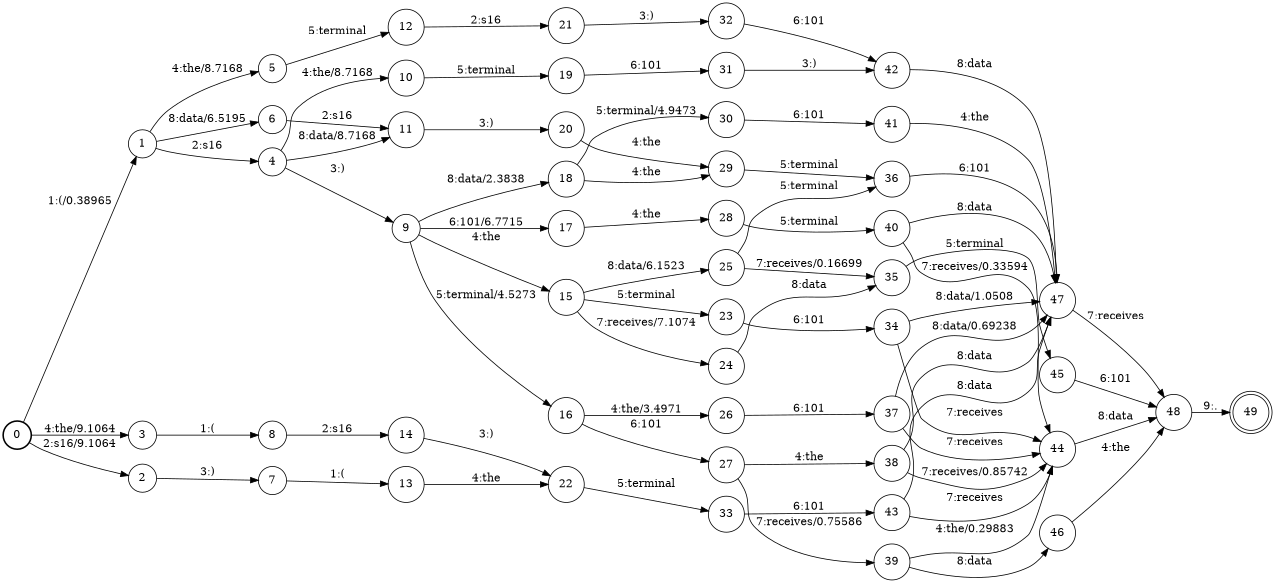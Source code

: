 digraph FST {
rankdir = LR;
size = "8.5,11";
label = "";
center = 1;
orientation = Portrait;
ranksep = "0.4";
nodesep = "0.25";
0 [label = "0", shape = circle, style = bold, fontsize = 14]
	0 -> 1 [label = "1:(/0.38965", fontsize = 14];
	0 -> 2 [label = "2:s16/9.1064", fontsize = 14];
	0 -> 3 [label = "4:the/9.1064", fontsize = 14];
1 [label = "1", shape = circle, style = solid, fontsize = 14]
	1 -> 4 [label = "2:s16", fontsize = 14];
	1 -> 5 [label = "4:the/8.7168", fontsize = 14];
	1 -> 6 [label = "8:data/6.5195", fontsize = 14];
2 [label = "2", shape = circle, style = solid, fontsize = 14]
	2 -> 7 [label = "3:)", fontsize = 14];
3 [label = "3", shape = circle, style = solid, fontsize = 14]
	3 -> 8 [label = "1:(", fontsize = 14];
4 [label = "4", shape = circle, style = solid, fontsize = 14]
	4 -> 9 [label = "3:)", fontsize = 14];
	4 -> 10 [label = "4:the/8.7168", fontsize = 14];
	4 -> 11 [label = "8:data/8.7168", fontsize = 14];
5 [label = "5", shape = circle, style = solid, fontsize = 14]
	5 -> 12 [label = "5:terminal", fontsize = 14];
6 [label = "6", shape = circle, style = solid, fontsize = 14]
	6 -> 11 [label = "2:s16", fontsize = 14];
7 [label = "7", shape = circle, style = solid, fontsize = 14]
	7 -> 13 [label = "1:(", fontsize = 14];
8 [label = "8", shape = circle, style = solid, fontsize = 14]
	8 -> 14 [label = "2:s16", fontsize = 14];
9 [label = "9", shape = circle, style = solid, fontsize = 14]
	9 -> 15 [label = "4:the", fontsize = 14];
	9 -> 16 [label = "5:terminal/4.5273", fontsize = 14];
	9 -> 17 [label = "6:101/6.7715", fontsize = 14];
	9 -> 18 [label = "8:data/2.3838", fontsize = 14];
10 [label = "10", shape = circle, style = solid, fontsize = 14]
	10 -> 19 [label = "5:terminal", fontsize = 14];
11 [label = "11", shape = circle, style = solid, fontsize = 14]
	11 -> 20 [label = "3:)", fontsize = 14];
12 [label = "12", shape = circle, style = solid, fontsize = 14]
	12 -> 21 [label = "2:s16", fontsize = 14];
13 [label = "13", shape = circle, style = solid, fontsize = 14]
	13 -> 22 [label = "4:the", fontsize = 14];
14 [label = "14", shape = circle, style = solid, fontsize = 14]
	14 -> 22 [label = "3:)", fontsize = 14];
15 [label = "15", shape = circle, style = solid, fontsize = 14]
	15 -> 23 [label = "5:terminal", fontsize = 14];
	15 -> 24 [label = "7:receives/7.1074", fontsize = 14];
	15 -> 25 [label = "8:data/6.1523", fontsize = 14];
16 [label = "16", shape = circle, style = solid, fontsize = 14]
	16 -> 26 [label = "4:the/3.4971", fontsize = 14];
	16 -> 27 [label = "6:101", fontsize = 14];
17 [label = "17", shape = circle, style = solid, fontsize = 14]
	17 -> 28 [label = "4:the", fontsize = 14];
18 [label = "18", shape = circle, style = solid, fontsize = 14]
	18 -> 29 [label = "4:the", fontsize = 14];
	18 -> 30 [label = "5:terminal/4.9473", fontsize = 14];
19 [label = "19", shape = circle, style = solid, fontsize = 14]
	19 -> 31 [label = "6:101", fontsize = 14];
20 [label = "20", shape = circle, style = solid, fontsize = 14]
	20 -> 29 [label = "4:the", fontsize = 14];
21 [label = "21", shape = circle, style = solid, fontsize = 14]
	21 -> 32 [label = "3:)", fontsize = 14];
22 [label = "22", shape = circle, style = solid, fontsize = 14]
	22 -> 33 [label = "5:terminal", fontsize = 14];
23 [label = "23", shape = circle, style = solid, fontsize = 14]
	23 -> 34 [label = "6:101", fontsize = 14];
24 [label = "24", shape = circle, style = solid, fontsize = 14]
	24 -> 35 [label = "8:data", fontsize = 14];
25 [label = "25", shape = circle, style = solid, fontsize = 14]
	25 -> 36 [label = "5:terminal", fontsize = 14];
	25 -> 35 [label = "7:receives/0.16699", fontsize = 14];
26 [label = "26", shape = circle, style = solid, fontsize = 14]
	26 -> 37 [label = "6:101", fontsize = 14];
27 [label = "27", shape = circle, style = solid, fontsize = 14]
	27 -> 38 [label = "4:the", fontsize = 14];
	27 -> 39 [label = "7:receives/0.75586", fontsize = 14];
28 [label = "28", shape = circle, style = solid, fontsize = 14]
	28 -> 40 [label = "5:terminal", fontsize = 14];
29 [label = "29", shape = circle, style = solid, fontsize = 14]
	29 -> 36 [label = "5:terminal", fontsize = 14];
30 [label = "30", shape = circle, style = solid, fontsize = 14]
	30 -> 41 [label = "6:101", fontsize = 14];
31 [label = "31", shape = circle, style = solid, fontsize = 14]
	31 -> 42 [label = "3:)", fontsize = 14];
32 [label = "32", shape = circle, style = solid, fontsize = 14]
	32 -> 42 [label = "6:101", fontsize = 14];
33 [label = "33", shape = circle, style = solid, fontsize = 14]
	33 -> 43 [label = "6:101", fontsize = 14];
34 [label = "34", shape = circle, style = solid, fontsize = 14]
	34 -> 44 [label = "7:receives", fontsize = 14];
	34 -> 47 [label = "8:data/1.0508", fontsize = 14];
35 [label = "35", shape = circle, style = solid, fontsize = 14]
	35 -> 45 [label = "5:terminal", fontsize = 14];
36 [label = "36", shape = circle, style = solid, fontsize = 14]
	36 -> 47 [label = "6:101", fontsize = 14];
37 [label = "37", shape = circle, style = solid, fontsize = 14]
	37 -> 44 [label = "7:receives", fontsize = 14];
	37 -> 47 [label = "8:data/0.69238", fontsize = 14];
38 [label = "38", shape = circle, style = solid, fontsize = 14]
	38 -> 44 [label = "7:receives/0.85742", fontsize = 14];
	38 -> 47 [label = "8:data", fontsize = 14];
39 [label = "39", shape = circle, style = solid, fontsize = 14]
	39 -> 44 [label = "4:the/0.29883", fontsize = 14];
	39 -> 46 [label = "8:data", fontsize = 14];
40 [label = "40", shape = circle, style = solid, fontsize = 14]
	40 -> 44 [label = "7:receives/0.33594", fontsize = 14];
	40 -> 47 [label = "8:data", fontsize = 14];
41 [label = "41", shape = circle, style = solid, fontsize = 14]
	41 -> 47 [label = "4:the", fontsize = 14];
42 [label = "42", shape = circle, style = solid, fontsize = 14]
	42 -> 47 [label = "8:data", fontsize = 14];
43 [label = "43", shape = circle, style = solid, fontsize = 14]
	43 -> 44 [label = "7:receives", fontsize = 14];
	43 -> 47 [label = "8:data", fontsize = 14];
44 [label = "44", shape = circle, style = solid, fontsize = 14]
	44 -> 48 [label = "8:data", fontsize = 14];
45 [label = "45", shape = circle, style = solid, fontsize = 14]
	45 -> 48 [label = "6:101", fontsize = 14];
46 [label = "46", shape = circle, style = solid, fontsize = 14]
	46 -> 48 [label = "4:the", fontsize = 14];
47 [label = "47", shape = circle, style = solid, fontsize = 14]
	47 -> 48 [label = "7:receives", fontsize = 14];
48 [label = "48", shape = circle, style = solid, fontsize = 14]
	48 -> 49 [label = "9:.", fontsize = 14];
49 [label = "49", shape = doublecircle, style = solid, fontsize = 14]
}
